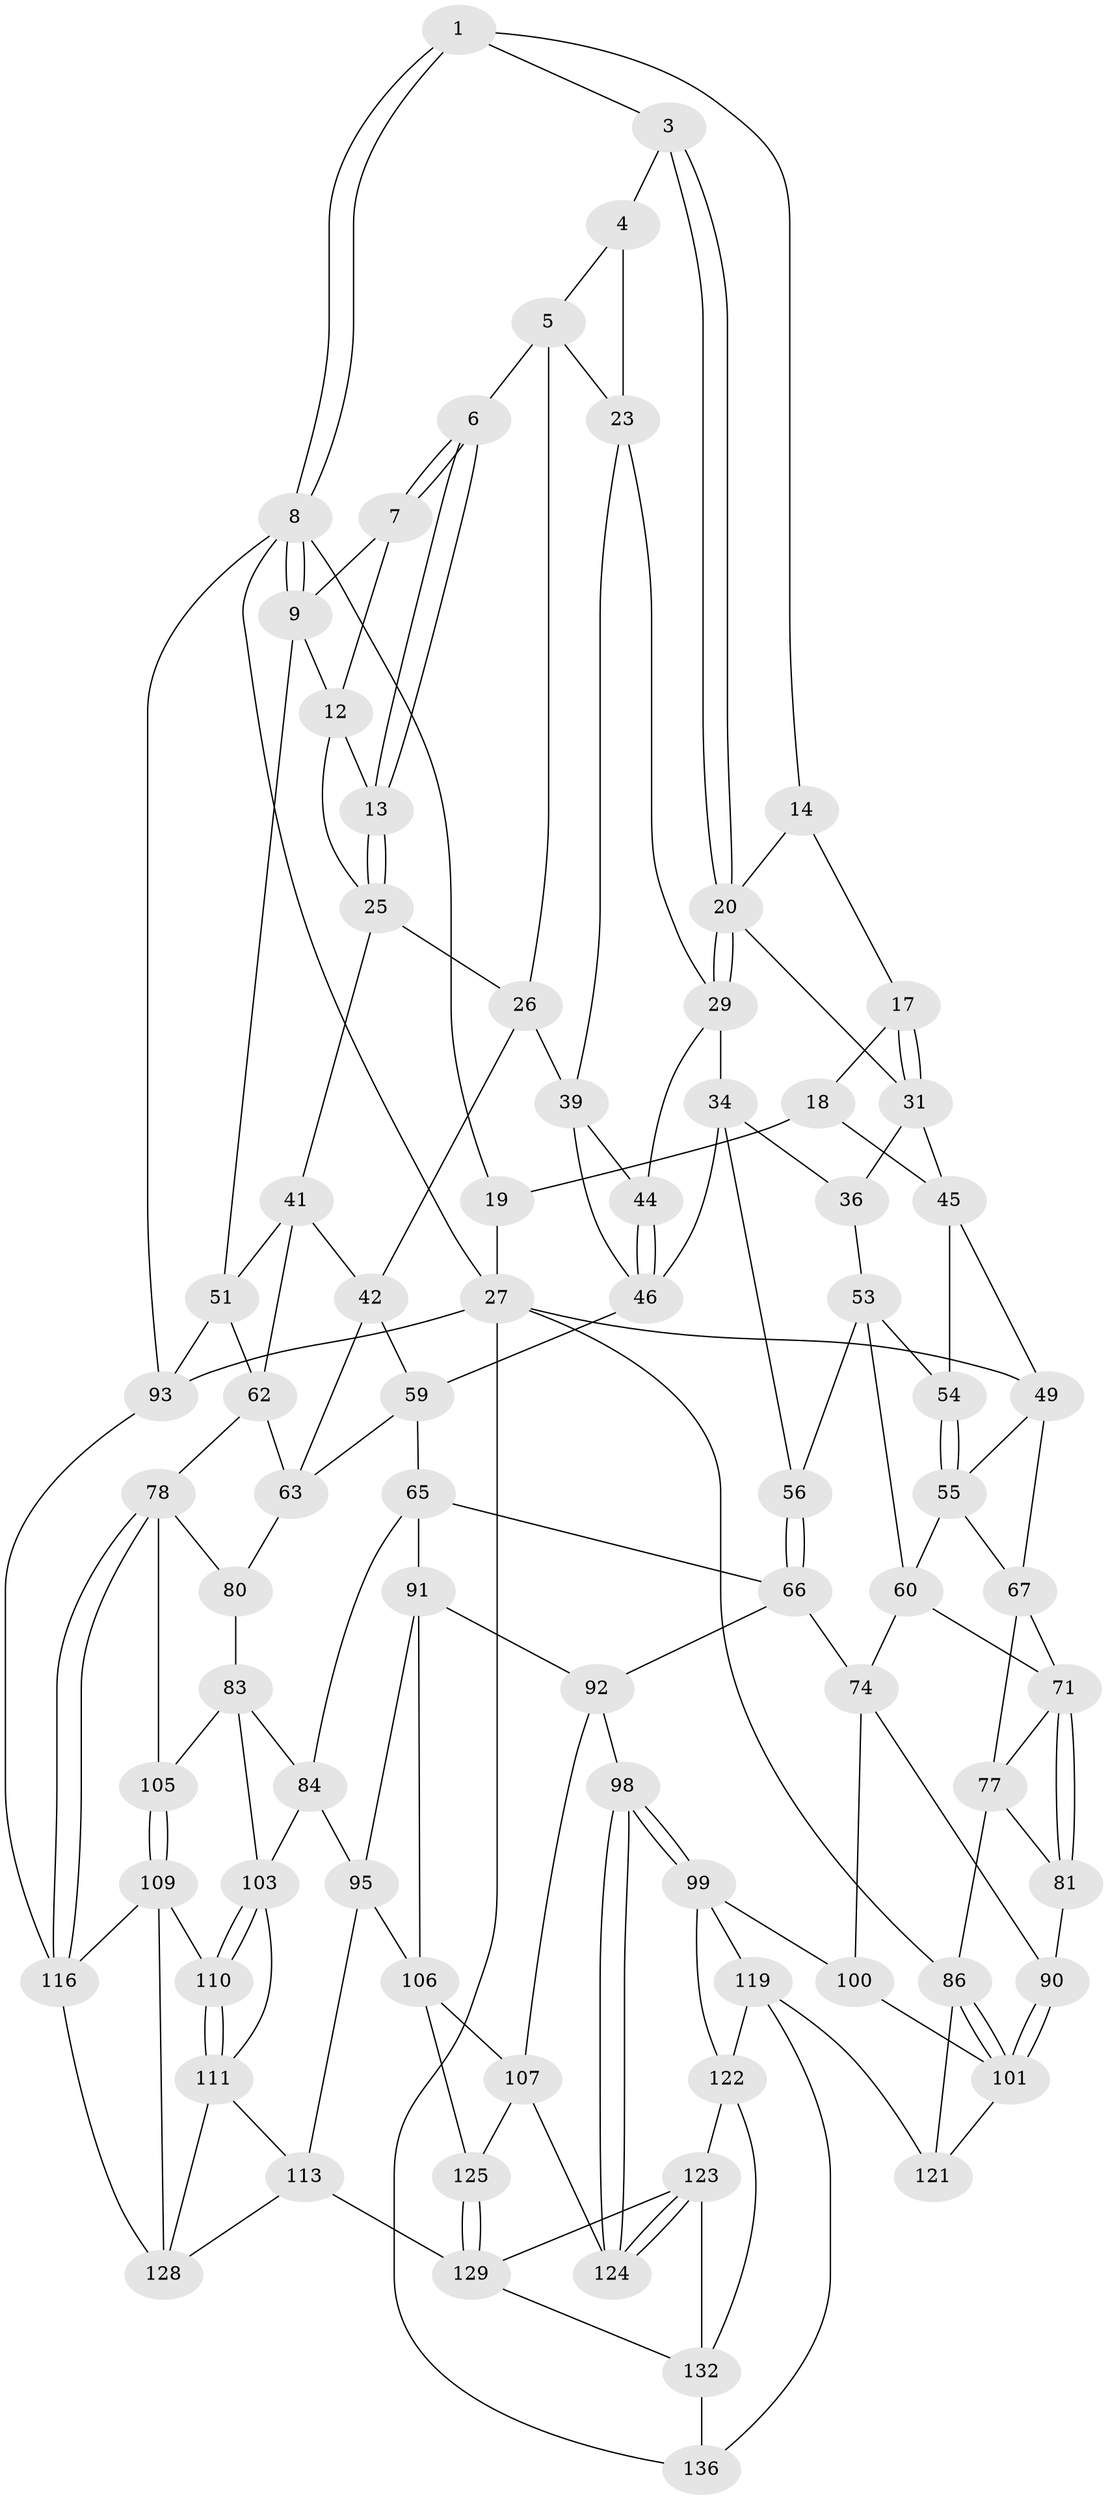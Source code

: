 // original degree distribution, {4: 0.20437956204379562, 5: 0.5766423357664233, 3: 0.021897810218978103, 6: 0.19708029197080293}
// Generated by graph-tools (version 1.1) at 2025/42/03/06/25 10:42:26]
// undirected, 79 vertices, 169 edges
graph export_dot {
graph [start="1"]
  node [color=gray90,style=filled];
  1 [pos="+0.7672639617003885+0",super="+2"];
  3 [pos="+0.47552850695272914+0.04725083777664428"];
  4 [pos="+0.6631957897007232+0.08661021906408616"];
  5 [pos="+0.696480401541181+0.08751620677098053",super="+22"];
  6 [pos="+0.7436551604938526+0.017054830913993145"];
  7 [pos="+0.7620766722015078+0",super="+11"];
  8 [pos="+1+0",super="+15"];
  9 [pos="+1+0.09983619264579462",super="+10"];
  12 [pos="+0.8392413736687309+0.16551218035591386",super="+30"];
  13 [pos="+0.812691697404728+0.18413294284381884"];
  14 [pos="+0.3404688218389203+0",super="+16"];
  17 [pos="+0.2776743392164646+0.2161088097394079"];
  18 [pos="+0.25989713717192997+0.21071029234151173",super="+43"];
  19 [pos="+0.14287756125406326+0.06636054929078775",super="+28"];
  20 [pos="+0.48386854235347176+0.13748683936142359",super="+21"];
  23 [pos="+0.6798130969430362+0.21044253413679942",super="+24"];
  25 [pos="+0.8070575012333862+0.18942550599374514",super="+32"];
  26 [pos="+0.79966966178266+0.19395852638860037",super="+38"];
  27 [pos="+0+0.30721219421945334",super="+88"];
  29 [pos="+0.5014010879969517+0.16853606103120608",super="+33"];
  31 [pos="+0.32162877659806677+0.29710632383941515",super="+37"];
  34 [pos="+0.44622677436758096+0.3760251041275671",super="+35"];
  36 [pos="+0.3568829474426463+0.356745611631743"];
  39 [pos="+0.6894145472486617+0.2964560026140429",super="+40"];
  41 [pos="+0.8401670128539054+0.37968855556214376",super="+52"];
  42 [pos="+0.8088657408189905+0.37389900956768796",super="+58"];
  44 [pos="+0.5893475203651904+0.26994935681689713"];
  45 [pos="+0.20204608431476417+0.32988391889325575",super="+48"];
  46 [pos="+0.5608235799901277+0.40781669711361207",super="+47"];
  49 [pos="+0.06717149118047637+0.4055609847895829",super="+50"];
  51 [pos="+1+0.5109776276725254",super="+75"];
  53 [pos="+0.22057424084024208+0.44591042859386926",super="+57"];
  54 [pos="+0.2060004756272489+0.4463158467067884"];
  55 [pos="+0.18377709456983846+0.49613612597935736",super="+61"];
  56 [pos="+0.38374251707046925+0.5022304255604207"];
  59 [pos="+0.5995272480733719+0.4583079953790581",super="+64"];
  60 [pos="+0.22520647394882734+0.559574029150816",super="+70"];
  62 [pos="+0.8620446090562786+0.555615250328958",super="+76"];
  63 [pos="+0.757990785372993+0.5911090003276206",super="+69"];
  65 [pos="+0.5144072848614127+0.6313466703895779",super="+85"];
  66 [pos="+0.3945639945327+0.5630771524557862",super="+73"];
  67 [pos="+0.1607145666699985+0.519505380137648",super="+68"];
  71 [pos="+0.16206356180049544+0.6425700870763041",super="+72"];
  74 [pos="+0.2750370585685206+0.6629916152974507",super="+89"];
  77 [pos="+0+0.493733415880171",super="+82"];
  78 [pos="+0.8598087367861208+0.7681014698010651",super="+79"];
  80 [pos="+0.7439116965228683+0.6623816873113174"];
  81 [pos="+0.0809740562028994+0.6934403951395791"];
  83 [pos="+0.6382995999763307+0.7276676334467128",super="+102"];
  84 [pos="+0.5321553368719116+0.6711998936799796",super="+94"];
  86 [pos="+0+0.6377394417588578",super="+87"];
  90 [pos="+0.09677697576275585+0.718070861076153"];
  91 [pos="+0.4454712688708789+0.7009334263328022",super="+96"];
  92 [pos="+0.2993117532236772+0.7054142258352274",super="+97"];
  93 [pos="+1+1"];
  95 [pos="+0.4605174736356177+0.8160237429257572",super="+114"];
  98 [pos="+0.31069306758257337+0.8093672722055841"];
  99 [pos="+0.17643569393817665+0.8233194601443431",super="+118"];
  100 [pos="+0.17511796620351833+0.8224859004619588"];
  101 [pos="+0.08109508600549307+0.8259255158699186",super="+108"];
  103 [pos="+0.6276317879345337+0.8078881483906948",super="+104"];
  105 [pos="+0.775439369966898+0.7965620040481249"];
  106 [pos="+0.37865458702857707+0.8137601504439301",super="+115"];
  107 [pos="+0.33292086894528905+0.8031739248671873",super="+126"];
  109 [pos="+0.7103942417550181+0.8620541751614837",super="+117"];
  110 [pos="+0.6996569384334614+0.8563081011828589"];
  111 [pos="+0.5672662445028537+0.8975028642146725",super="+112"];
  113 [pos="+0.5366058230179929+0.9294868756258879",super="+133"];
  116 [pos="+0.8980096020321467+0.9380103636558083",super="+127"];
  119 [pos="+0.18754936533598401+0.9478020679867853",super="+120"];
  121 [pos="+0.059068745547347666+0.9133352656125486"];
  122 [pos="+0.25537430575898806+0.9057370971572561",super="+131"];
  123 [pos="+0.27681931697958817+0.8951010358898761",super="+130"];
  124 [pos="+0.27795660387267895+0.8929335622336414"];
  125 [pos="+0.37426850166957437+0.9833477012672543"];
  128 [pos="+0.7021655891416257+0.9334183796994865",super="+137"];
  129 [pos="+0.36712489601139553+1",super="+134"];
  132 [pos="+0.2625569802590015+0.9716933237669738",super="+135"];
  136 [pos="+0.18340304126559595+1"];
  1 -- 8;
  1 -- 8;
  1 -- 3;
  1 -- 14;
  3 -- 4;
  3 -- 20;
  3 -- 20;
  4 -- 5;
  4 -- 23;
  5 -- 6;
  5 -- 26;
  5 -- 23;
  6 -- 7;
  6 -- 7;
  6 -- 13;
  6 -- 13;
  7 -- 12;
  7 -- 9;
  8 -- 9;
  8 -- 9;
  8 -- 93;
  8 -- 19;
  8 -- 27;
  9 -- 51;
  9 -- 12;
  12 -- 13;
  12 -- 25;
  13 -- 25;
  13 -- 25;
  14 -- 17;
  14 -- 20;
  17 -- 18;
  17 -- 31;
  17 -- 31;
  18 -- 19 [weight=2];
  18 -- 45;
  19 -- 27;
  20 -- 29;
  20 -- 29;
  20 -- 31;
  23 -- 29;
  23 -- 39;
  25 -- 26;
  25 -- 41;
  26 -- 42;
  26 -- 39;
  27 -- 49;
  27 -- 136;
  27 -- 93;
  27 -- 86;
  29 -- 34;
  29 -- 44;
  31 -- 36;
  31 -- 45;
  34 -- 46;
  34 -- 56;
  34 -- 36;
  36 -- 53;
  39 -- 46;
  39 -- 44;
  41 -- 42;
  41 -- 51;
  41 -- 62;
  42 -- 59;
  42 -- 63;
  44 -- 46;
  44 -- 46;
  45 -- 49;
  45 -- 54;
  46 -- 59;
  49 -- 55;
  49 -- 67;
  51 -- 93;
  51 -- 62;
  53 -- 54;
  53 -- 56;
  53 -- 60;
  54 -- 55;
  54 -- 55;
  55 -- 67;
  55 -- 60;
  56 -- 66;
  56 -- 66;
  59 -- 65;
  59 -- 63;
  60 -- 74;
  60 -- 71;
  62 -- 63;
  62 -- 78;
  63 -- 80;
  65 -- 66;
  65 -- 91;
  65 -- 84;
  66 -- 92;
  66 -- 74;
  67 -- 77;
  67 -- 71;
  71 -- 81;
  71 -- 81;
  71 -- 77;
  74 -- 100;
  74 -- 90;
  77 -- 81;
  77 -- 86;
  78 -- 116;
  78 -- 116;
  78 -- 80;
  78 -- 105;
  80 -- 83;
  81 -- 90;
  83 -- 84;
  83 -- 105;
  83 -- 103;
  84 -- 95;
  84 -- 103;
  86 -- 101;
  86 -- 101;
  86 -- 121;
  90 -- 101;
  90 -- 101;
  91 -- 92;
  91 -- 106;
  91 -- 95;
  92 -- 98;
  92 -- 107;
  93 -- 116;
  95 -- 113;
  95 -- 106;
  98 -- 99;
  98 -- 99;
  98 -- 124;
  98 -- 124;
  99 -- 100;
  99 -- 122;
  99 -- 119;
  100 -- 101;
  101 -- 121;
  103 -- 110;
  103 -- 110;
  103 -- 111;
  105 -- 109;
  105 -- 109;
  106 -- 107;
  106 -- 125;
  107 -- 124;
  107 -- 125;
  109 -- 110;
  109 -- 128;
  109 -- 116;
  110 -- 111;
  110 -- 111;
  111 -- 128;
  111 -- 113;
  113 -- 129;
  113 -- 128;
  116 -- 128;
  119 -- 122;
  119 -- 136;
  119 -- 121;
  122 -- 123;
  122 -- 132;
  123 -- 124;
  123 -- 124;
  123 -- 129;
  123 -- 132;
  125 -- 129;
  125 -- 129;
  129 -- 132;
  132 -- 136;
}
